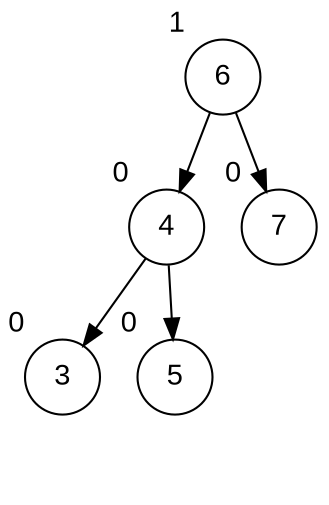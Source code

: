 digraph BST {
	node [fontname="Arial", shape=circle];
	6 [xlabel="1"];
	6 -> 4;
	4 [xlabel="0"];
	4 -> 3;
	3 [xlabel="0"];
	NULL1 [shape=point style=invis];
	3 -> NULL1 [style=invis];
	3 [xlabel="0"];
	NULL2 [shape=point style=invis];
	3 -> NULL2 [style=invis];
	4 [xlabel="0"];
	4 -> 5;
	5 [xlabel="0"];
	NULL3 [shape=point style=invis];
	5 -> NULL3 [style=invis];
	5 [xlabel="0"];
	NULL4 [shape=point style=invis];
	5 -> NULL4 [style=invis];
	6 [xlabel="1"];
	6 -> 7;
	7 [xlabel="0"];
	NULL5 [shape=point style=invis];
	7 -> NULL5 [style=invis];
	7 [xlabel="0"];
	NULL6 [shape=point style=invis];
	7 -> NULL6 [style=invis];
}
